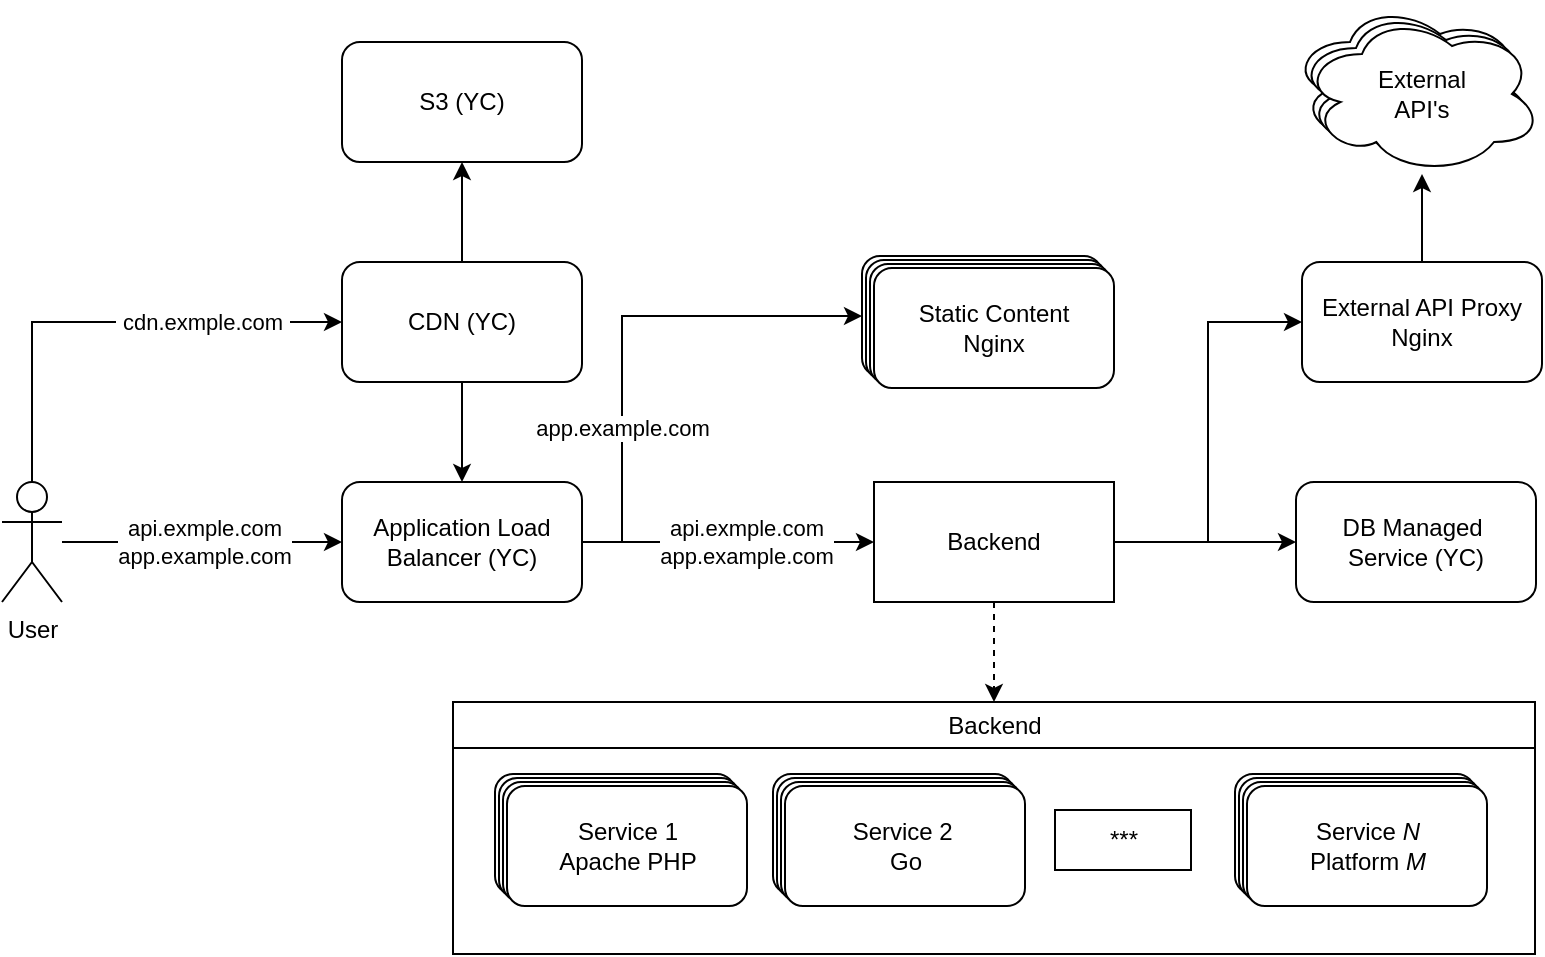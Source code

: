 <mxfile version="26.0.6">
  <diagram id="Ht1M8jgEwFfnCIfOTk4-" name="Page-1">
    <mxGraphModel dx="1687" dy="940" grid="1" gridSize="10" guides="1" tooltips="1" connect="1" arrows="1" fold="1" page="1" pageScale="1" pageWidth="1169" pageHeight="827" math="0" shadow="0">
      <root>
        <mxCell id="0" />
        <mxCell id="1" parent="0" />
        <mxCell id="obb6SS7ZzQA5VCdbmAom-5" value="api.exmple.com&lt;div&gt;app.example.com&lt;/div&gt;" style="edgeStyle=orthogonalEdgeStyle;rounded=0;orthogonalLoop=1;jettySize=auto;html=1;entryX=0;entryY=0.5;entryDx=0;entryDy=0;" edge="1" parent="1" source="obb6SS7ZzQA5VCdbmAom-1" target="obb6SS7ZzQA5VCdbmAom-4">
          <mxGeometry x="0.005" relative="1" as="geometry">
            <mxPoint as="offset" />
          </mxGeometry>
        </mxCell>
        <mxCell id="obb6SS7ZzQA5VCdbmAom-9" value="&amp;nbsp;cdn.exmple.com&amp;nbsp;" style="edgeStyle=orthogonalEdgeStyle;rounded=0;orthogonalLoop=1;jettySize=auto;html=1;entryX=0;entryY=0.5;entryDx=0;entryDy=0;" edge="1" parent="1" source="obb6SS7ZzQA5VCdbmAom-1" target="obb6SS7ZzQA5VCdbmAom-6">
          <mxGeometry x="0.404" relative="1" as="geometry">
            <Array as="points">
              <mxPoint x="65" y="230" />
            </Array>
            <mxPoint as="offset" />
          </mxGeometry>
        </mxCell>
        <mxCell id="obb6SS7ZzQA5VCdbmAom-1" value="User" style="shape=umlActor;verticalLabelPosition=bottom;verticalAlign=top;html=1;outlineConnect=0;" vertex="1" parent="1">
          <mxGeometry x="50" y="310" width="30" height="60" as="geometry" />
        </mxCell>
        <mxCell id="obb6SS7ZzQA5VCdbmAom-11" style="edgeStyle=orthogonalEdgeStyle;rounded=0;orthogonalLoop=1;jettySize=auto;html=1;entryX=0;entryY=0.5;entryDx=0;entryDy=0;" edge="1" parent="1" source="obb6SS7ZzQA5VCdbmAom-4" target="obb6SS7ZzQA5VCdbmAom-12">
          <mxGeometry relative="1" as="geometry">
            <mxPoint x="440" y="170" as="targetPoint" />
            <Array as="points">
              <mxPoint x="360" y="340" />
              <mxPoint x="360" y="227" />
            </Array>
          </mxGeometry>
        </mxCell>
        <mxCell id="obb6SS7ZzQA5VCdbmAom-57" value="app.example.com" style="edgeLabel;html=1;align=center;verticalAlign=middle;resizable=0;points=[];" vertex="1" connectable="0" parent="obb6SS7ZzQA5VCdbmAom-11">
          <mxGeometry x="0.139" y="3" relative="1" as="geometry">
            <mxPoint x="-11" y="59" as="offset" />
          </mxGeometry>
        </mxCell>
        <mxCell id="obb6SS7ZzQA5VCdbmAom-16" style="edgeStyle=orthogonalEdgeStyle;rounded=0;orthogonalLoop=1;jettySize=auto;html=1;" edge="1" parent="1" source="obb6SS7ZzQA5VCdbmAom-4" target="obb6SS7ZzQA5VCdbmAom-123">
          <mxGeometry relative="1" as="geometry">
            <mxPoint x="480.0" y="341.0" as="targetPoint" />
          </mxGeometry>
        </mxCell>
        <mxCell id="obb6SS7ZzQA5VCdbmAom-58" value="api.exmple.com&lt;div&gt;app.example.com&lt;/div&gt;" style="edgeLabel;html=1;align=center;verticalAlign=middle;resizable=0;points=[];" vertex="1" connectable="0" parent="obb6SS7ZzQA5VCdbmAom-16">
          <mxGeometry x="-0.404" relative="1" as="geometry">
            <mxPoint x="38" as="offset" />
          </mxGeometry>
        </mxCell>
        <mxCell id="obb6SS7ZzQA5VCdbmAom-4" value="Application Load&lt;div&gt;Balancer (YC)&lt;/div&gt;" style="rounded=1;whiteSpace=wrap;html=1;" vertex="1" parent="1">
          <mxGeometry x="220" y="310" width="120" height="60" as="geometry" />
        </mxCell>
        <mxCell id="obb6SS7ZzQA5VCdbmAom-10" style="edgeStyle=orthogonalEdgeStyle;rounded=0;orthogonalLoop=1;jettySize=auto;html=1;" edge="1" parent="1" source="obb6SS7ZzQA5VCdbmAom-6" target="obb6SS7ZzQA5VCdbmAom-4">
          <mxGeometry relative="1" as="geometry" />
        </mxCell>
        <mxCell id="obb6SS7ZzQA5VCdbmAom-22" style="edgeStyle=orthogonalEdgeStyle;rounded=0;orthogonalLoop=1;jettySize=auto;html=1;entryX=0.5;entryY=1;entryDx=0;entryDy=0;" edge="1" parent="1" source="obb6SS7ZzQA5VCdbmAom-6" target="obb6SS7ZzQA5VCdbmAom-24">
          <mxGeometry relative="1" as="geometry">
            <mxPoint x="280" y="110" as="targetPoint" />
          </mxGeometry>
        </mxCell>
        <mxCell id="obb6SS7ZzQA5VCdbmAom-6" value="CDN (YC)" style="rounded=1;whiteSpace=wrap;html=1;" vertex="1" parent="1">
          <mxGeometry x="220" y="200" width="120" height="60" as="geometry" />
        </mxCell>
        <mxCell id="obb6SS7ZzQA5VCdbmAom-24" value="S3 (YC)" style="rounded=1;whiteSpace=wrap;html=1;" vertex="1" parent="1">
          <mxGeometry x="220" y="90" width="120" height="60" as="geometry" />
        </mxCell>
        <mxCell id="obb6SS7ZzQA5VCdbmAom-25" value="" style="group" vertex="1" connectable="0" parent="1">
          <mxGeometry x="480" y="197" width="126" height="66" as="geometry" />
        </mxCell>
        <mxCell id="obb6SS7ZzQA5VCdbmAom-12" value="" style="rounded=1;whiteSpace=wrap;html=1;" vertex="1" parent="obb6SS7ZzQA5VCdbmAom-25">
          <mxGeometry width="120" height="60" as="geometry" />
        </mxCell>
        <mxCell id="obb6SS7ZzQA5VCdbmAom-13" value="" style="rounded=1;whiteSpace=wrap;html=1;" vertex="1" parent="obb6SS7ZzQA5VCdbmAom-25">
          <mxGeometry x="2" y="2" width="120" height="60" as="geometry" />
        </mxCell>
        <mxCell id="obb6SS7ZzQA5VCdbmAom-14" value="" style="rounded=1;whiteSpace=wrap;html=1;" vertex="1" parent="obb6SS7ZzQA5VCdbmAom-25">
          <mxGeometry x="4" y="4" width="120" height="60" as="geometry" />
        </mxCell>
        <mxCell id="obb6SS7ZzQA5VCdbmAom-15" value="Static Content&lt;div&gt;Nginx&lt;/div&gt;" style="rounded=1;whiteSpace=wrap;html=1;" vertex="1" parent="obb6SS7ZzQA5VCdbmAom-25">
          <mxGeometry x="6" y="6" width="120" height="60" as="geometry" />
        </mxCell>
        <mxCell id="obb6SS7ZzQA5VCdbmAom-28" value="DB Managed&amp;nbsp;&lt;div&gt;Service (YC)&lt;/div&gt;" style="rounded=1;whiteSpace=wrap;html=1;" vertex="1" parent="1">
          <mxGeometry x="697" y="310" width="120" height="60" as="geometry" />
        </mxCell>
        <mxCell id="obb6SS7ZzQA5VCdbmAom-29" style="edgeStyle=orthogonalEdgeStyle;rounded=0;orthogonalLoop=1;jettySize=auto;html=1;" edge="1" parent="1" source="obb6SS7ZzQA5VCdbmAom-123" target="obb6SS7ZzQA5VCdbmAom-28">
          <mxGeometry relative="1" as="geometry">
            <mxPoint x="606" y="347" as="sourcePoint" />
          </mxGeometry>
        </mxCell>
        <mxCell id="obb6SS7ZzQA5VCdbmAom-56" style="edgeStyle=orthogonalEdgeStyle;rounded=0;orthogonalLoop=1;jettySize=auto;html=1;" edge="1" parent="1" source="obb6SS7ZzQA5VCdbmAom-43" target="obb6SS7ZzQA5VCdbmAom-53">
          <mxGeometry relative="1" as="geometry" />
        </mxCell>
        <mxCell id="obb6SS7ZzQA5VCdbmAom-43" value="External API Proxy&lt;div&gt;Nginx&lt;/div&gt;" style="rounded=1;whiteSpace=wrap;html=1;" vertex="1" parent="1">
          <mxGeometry x="700" y="200" width="120" height="60" as="geometry" />
        </mxCell>
        <mxCell id="obb6SS7ZzQA5VCdbmAom-44" style="edgeStyle=orthogonalEdgeStyle;rounded=0;orthogonalLoop=1;jettySize=auto;html=1;entryX=0;entryY=0.5;entryDx=0;entryDy=0;" edge="1" parent="1" source="obb6SS7ZzQA5VCdbmAom-123" target="obb6SS7ZzQA5VCdbmAom-43">
          <mxGeometry relative="1" as="geometry">
            <mxPoint x="606" y="347" as="sourcePoint" />
          </mxGeometry>
        </mxCell>
        <mxCell id="obb6SS7ZzQA5VCdbmAom-54" value="" style="group" vertex="1" connectable="0" parent="1">
          <mxGeometry x="694" y="70" width="126" height="86" as="geometry" />
        </mxCell>
        <mxCell id="obb6SS7ZzQA5VCdbmAom-51" value="" style="ellipse;shape=cloud;whiteSpace=wrap;html=1;" vertex="1" parent="obb6SS7ZzQA5VCdbmAom-54">
          <mxGeometry width="120" height="80" as="geometry" />
        </mxCell>
        <mxCell id="obb6SS7ZzQA5VCdbmAom-52" value="" style="ellipse;shape=cloud;whiteSpace=wrap;html=1;" vertex="1" parent="obb6SS7ZzQA5VCdbmAom-54">
          <mxGeometry x="3" y="3" width="120" height="80" as="geometry" />
        </mxCell>
        <mxCell id="obb6SS7ZzQA5VCdbmAom-53" value="External&lt;div&gt;API&#39;s&lt;/div&gt;" style="ellipse;shape=cloud;whiteSpace=wrap;html=1;" vertex="1" parent="obb6SS7ZzQA5VCdbmAom-54">
          <mxGeometry x="6" y="6" width="120" height="80" as="geometry" />
        </mxCell>
        <mxCell id="obb6SS7ZzQA5VCdbmAom-59" value="&lt;span style=&quot;font-weight: 400;&quot;&gt;Backend&lt;/span&gt;" style="swimlane;whiteSpace=wrap;html=1;" vertex="1" parent="1">
          <mxGeometry x="275.5" y="420" width="541" height="126" as="geometry" />
        </mxCell>
        <mxCell id="obb6SS7ZzQA5VCdbmAom-68" value="" style="group" vertex="1" connectable="0" parent="obb6SS7ZzQA5VCdbmAom-59">
          <mxGeometry x="21" y="36" width="126" height="66" as="geometry" />
        </mxCell>
        <mxCell id="obb6SS7ZzQA5VCdbmAom-69" value="" style="rounded=1;whiteSpace=wrap;html=1;" vertex="1" parent="obb6SS7ZzQA5VCdbmAom-68">
          <mxGeometry width="120" height="60" as="geometry" />
        </mxCell>
        <mxCell id="obb6SS7ZzQA5VCdbmAom-70" value="" style="rounded=1;whiteSpace=wrap;html=1;" vertex="1" parent="obb6SS7ZzQA5VCdbmAom-68">
          <mxGeometry x="2" y="2" width="120" height="60" as="geometry" />
        </mxCell>
        <mxCell id="obb6SS7ZzQA5VCdbmAom-71" value="" style="rounded=1;whiteSpace=wrap;html=1;" vertex="1" parent="obb6SS7ZzQA5VCdbmAom-68">
          <mxGeometry x="4" y="4" width="120" height="60" as="geometry" />
        </mxCell>
        <mxCell id="obb6SS7ZzQA5VCdbmAom-72" value="Service 1&lt;div&gt;Apache&amp;nbsp;&lt;span style=&quot;background-color: transparent; color: light-dark(rgb(0, 0, 0), rgb(255, 255, 255));&quot;&gt;PHP&lt;/span&gt;&lt;/div&gt;" style="rounded=1;whiteSpace=wrap;html=1;" vertex="1" parent="obb6SS7ZzQA5VCdbmAom-68">
          <mxGeometry x="6" y="6" width="120" height="60" as="geometry" />
        </mxCell>
        <mxCell id="obb6SS7ZzQA5VCdbmAom-87" value="" style="group" vertex="1" connectable="0" parent="obb6SS7ZzQA5VCdbmAom-59">
          <mxGeometry x="160" y="36" width="126" height="66" as="geometry" />
        </mxCell>
        <mxCell id="obb6SS7ZzQA5VCdbmAom-88" value="" style="rounded=1;whiteSpace=wrap;html=1;" vertex="1" parent="obb6SS7ZzQA5VCdbmAom-87">
          <mxGeometry width="120" height="60" as="geometry" />
        </mxCell>
        <mxCell id="obb6SS7ZzQA5VCdbmAom-89" value="" style="rounded=1;whiteSpace=wrap;html=1;" vertex="1" parent="obb6SS7ZzQA5VCdbmAom-87">
          <mxGeometry x="2" y="2" width="120" height="60" as="geometry" />
        </mxCell>
        <mxCell id="obb6SS7ZzQA5VCdbmAom-90" value="" style="rounded=1;whiteSpace=wrap;html=1;" vertex="1" parent="obb6SS7ZzQA5VCdbmAom-87">
          <mxGeometry x="4" y="4" width="120" height="60" as="geometry" />
        </mxCell>
        <mxCell id="obb6SS7ZzQA5VCdbmAom-91" value="Service 2&amp;nbsp;&lt;div&gt;&lt;span style=&quot;background-color: transparent; color: light-dark(rgb(0, 0, 0), rgb(255, 255, 255));&quot;&gt;Go&lt;/span&gt;&lt;/div&gt;" style="rounded=1;whiteSpace=wrap;html=1;" vertex="1" parent="obb6SS7ZzQA5VCdbmAom-87">
          <mxGeometry x="6" y="6" width="120" height="60" as="geometry" />
        </mxCell>
        <mxCell id="obb6SS7ZzQA5VCdbmAom-92" value="" style="group" vertex="1" connectable="0" parent="obb6SS7ZzQA5VCdbmAom-59">
          <mxGeometry x="391" y="36" width="126" height="66" as="geometry" />
        </mxCell>
        <mxCell id="obb6SS7ZzQA5VCdbmAom-93" value="" style="rounded=1;whiteSpace=wrap;html=1;" vertex="1" parent="obb6SS7ZzQA5VCdbmAom-92">
          <mxGeometry width="120" height="60" as="geometry" />
        </mxCell>
        <mxCell id="obb6SS7ZzQA5VCdbmAom-94" value="" style="rounded=1;whiteSpace=wrap;html=1;" vertex="1" parent="obb6SS7ZzQA5VCdbmAom-92">
          <mxGeometry x="2" y="2" width="120" height="60" as="geometry" />
        </mxCell>
        <mxCell id="obb6SS7ZzQA5VCdbmAom-95" value="" style="rounded=1;whiteSpace=wrap;html=1;" vertex="1" parent="obb6SS7ZzQA5VCdbmAom-92">
          <mxGeometry x="4" y="4" width="120" height="60" as="geometry" />
        </mxCell>
        <mxCell id="obb6SS7ZzQA5VCdbmAom-96" value="Service &lt;i&gt;N&lt;/i&gt;&lt;div&gt;Platform &lt;i&gt;M&lt;/i&gt;&lt;/div&gt;" style="rounded=1;whiteSpace=wrap;html=1;" vertex="1" parent="obb6SS7ZzQA5VCdbmAom-92">
          <mxGeometry x="6" y="6" width="120" height="60" as="geometry" />
        </mxCell>
        <mxCell id="obb6SS7ZzQA5VCdbmAom-97" value="***" style="rounded=0;whiteSpace=wrap;html=1;" vertex="1" parent="obb6SS7ZzQA5VCdbmAom-59">
          <mxGeometry x="301" y="54" width="68" height="30" as="geometry" />
        </mxCell>
        <mxCell id="obb6SS7ZzQA5VCdbmAom-103" style="edgeStyle=orthogonalEdgeStyle;rounded=0;orthogonalLoop=1;jettySize=auto;html=1;dashed=1;" edge="1" parent="1" source="obb6SS7ZzQA5VCdbmAom-123" target="obb6SS7ZzQA5VCdbmAom-59">
          <mxGeometry relative="1" as="geometry">
            <mxPoint x="546" y="377" as="sourcePoint" />
          </mxGeometry>
        </mxCell>
        <mxCell id="obb6SS7ZzQA5VCdbmAom-123" value="Backend" style="rounded=0;whiteSpace=wrap;html=1;" vertex="1" parent="1">
          <mxGeometry x="486" y="310" width="120" height="60" as="geometry" />
        </mxCell>
      </root>
    </mxGraphModel>
  </diagram>
</mxfile>
